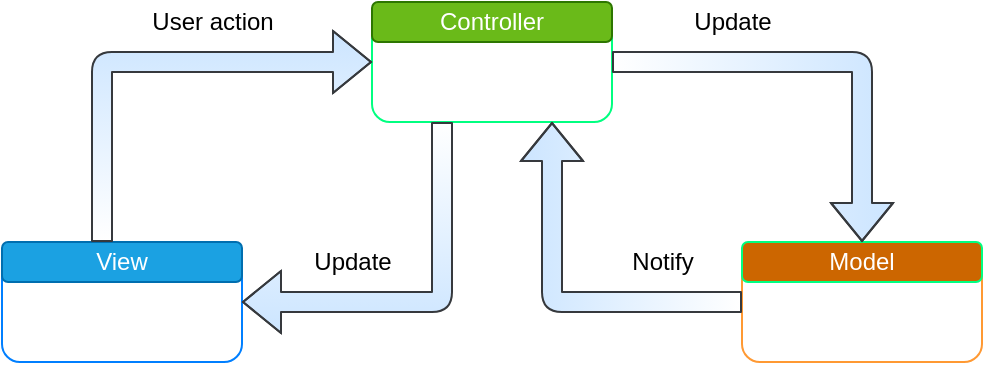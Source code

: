 <mxfile version="14.7.9" type="device"><diagram id="QQaULZdYmvNHW0vvswEJ" name="Page-1"><mxGraphModel dx="1422" dy="705" grid="1" gridSize="10" guides="1" tooltips="1" connect="1" arrows="1" fold="1" page="1" pageScale="1" pageWidth="850" pageHeight="1100" math="0" shadow="0"><root><mxCell id="0"/><mxCell id="1" parent="0"/><mxCell id="wUXcM2aKNY5GJfyF4rHP-1" value="" style="rounded=1;whiteSpace=wrap;html=1;strokeColor=#00FF80;" parent="1" vertex="1"><mxGeometry x="365" y="90" width="120" height="60" as="geometry"/></mxCell><mxCell id="wUXcM2aKNY5GJfyF4rHP-2" value="&lt;font color=&quot;#ffffff&quot;&gt;Controller&lt;/font&gt;" style="rounded=1;whiteSpace=wrap;html=1;strokeColor=#2D7600;fontColor=#ffffff;fillColor=#6ABA19;" parent="1" vertex="1"><mxGeometry x="365" y="90" width="120" height="20" as="geometry"/></mxCell><mxCell id="wUXcM2aKNY5GJfyF4rHP-3" value="" style="rounded=1;whiteSpace=wrap;html=1;strokeColor=#FF9933;" parent="1" vertex="1"><mxGeometry x="550" y="210" width="120" height="60" as="geometry"/></mxCell><mxCell id="wUXcM2aKNY5GJfyF4rHP-4" value="&lt;font color=&quot;#ffffff&quot;&gt;Model&lt;br&gt;&lt;/font&gt;" style="rounded=1;whiteSpace=wrap;html=1;strokeColor=#00FF80;fillColor=#CC6600;" parent="1" vertex="1"><mxGeometry x="550" y="210" width="120" height="20" as="geometry"/></mxCell><mxCell id="wUXcM2aKNY5GJfyF4rHP-5" value="" style="rounded=1;whiteSpace=wrap;html=1;strokeColor=#007FFF;" parent="1" vertex="1"><mxGeometry x="180" y="210" width="120" height="60" as="geometry"/></mxCell><mxCell id="wUXcM2aKNY5GJfyF4rHP-6" value="&lt;font color=&quot;#ffffff&quot;&gt;View&lt;br&gt;&lt;/font&gt;" style="rounded=1;whiteSpace=wrap;html=1;fillColor=#1ba1e2;strokeColor=#006EAF;fontColor=#ffffff;" parent="1" vertex="1"><mxGeometry x="180" y="210" width="120" height="20" as="geometry"/></mxCell><mxCell id="wUXcM2aKNY5GJfyF4rHP-7" value="" style="shape=flexArrow;endArrow=classic;html=1;fillColor=#cce5ff;strokeColor=#36393d;gradientColor=#ffffff;gradientDirection=south;entryX=0;entryY=0.5;entryDx=0;entryDy=0;" parent="1" target="wUXcM2aKNY5GJfyF4rHP-1" edge="1"><mxGeometry width="50" height="50" relative="1" as="geometry"><mxPoint x="230" y="210" as="sourcePoint"/><mxPoint x="360" y="130" as="targetPoint"/><Array as="points"><mxPoint x="230" y="120"/></Array></mxGeometry></mxCell><mxCell id="wUXcM2aKNY5GJfyF4rHP-8" value="" style="shape=flexArrow;endArrow=classic;html=1;fillColor=#cce5ff;strokeColor=#36393d;gradientColor=#ffffff;gradientDirection=north;entryX=1;entryY=0.5;entryDx=0;entryDy=0;" parent="1" target="wUXcM2aKNY5GJfyF4rHP-5" edge="1"><mxGeometry width="50" height="50" relative="1" as="geometry"><mxPoint x="400" y="150" as="sourcePoint"/><mxPoint x="390" y="290" as="targetPoint"/><Array as="points"><mxPoint x="400" y="180"/><mxPoint x="400" y="240"/></Array></mxGeometry></mxCell><mxCell id="wUXcM2aKNY5GJfyF4rHP-9" value="" style="shape=flexArrow;endArrow=classic;html=1;fillColor=#cce5ff;strokeColor=#36393d;gradientColor=#ffffff;gradientDirection=east;entryX=0.75;entryY=1;entryDx=0;entryDy=0;exitX=0;exitY=0.5;exitDx=0;exitDy=0;" parent="1" source="wUXcM2aKNY5GJfyF4rHP-3" target="wUXcM2aKNY5GJfyF4rHP-1" edge="1"><mxGeometry width="50" height="50" relative="1" as="geometry"><mxPoint x="460" y="282.98" as="sourcePoint"/><mxPoint x="595.96" y="200.0" as="targetPoint"/><Array as="points"><mxPoint x="455" y="240"/></Array></mxGeometry></mxCell><mxCell id="wUXcM2aKNY5GJfyF4rHP-10" value="" style="shape=flexArrow;endArrow=classic;html=1;fillColor=#cce5ff;strokeColor=#36393d;gradientColor=#ffffff;gradientDirection=west;exitX=1;exitY=0.5;exitDx=0;exitDy=0;entryX=0.5;entryY=0;entryDx=0;entryDy=0;" parent="1" source="wUXcM2aKNY5GJfyF4rHP-1" target="wUXcM2aKNY5GJfyF4rHP-4" edge="1"><mxGeometry width="50" height="50" relative="1" as="geometry"><mxPoint x="480" y="113" as="sourcePoint"/><mxPoint x="600" y="210" as="targetPoint"/><Array as="points"><mxPoint x="610" y="120"/></Array></mxGeometry></mxCell><mxCell id="wUXcM2aKNY5GJfyF4rHP-14" value="Update" style="text;html=1;align=center;verticalAlign=middle;resizable=0;points=[];autosize=1;strokeColor=none;" parent="1" vertex="1"><mxGeometry x="520" y="90" width="50" height="20" as="geometry"/></mxCell><mxCell id="wUXcM2aKNY5GJfyF4rHP-15" value="Notify" style="text;html=1;align=center;verticalAlign=middle;resizable=0;points=[];autosize=1;strokeColor=none;" parent="1" vertex="1"><mxGeometry x="485" y="210" width="50" height="20" as="geometry"/></mxCell><mxCell id="wUXcM2aKNY5GJfyF4rHP-16" value="User action" style="text;html=1;align=center;verticalAlign=middle;resizable=0;points=[];autosize=1;strokeColor=none;" parent="1" vertex="1"><mxGeometry x="245" y="90" width="80" height="20" as="geometry"/></mxCell><mxCell id="wUXcM2aKNY5GJfyF4rHP-17" value="Update" style="text;html=1;align=center;verticalAlign=middle;resizable=0;points=[];autosize=1;strokeColor=none;" parent="1" vertex="1"><mxGeometry x="330" y="210" width="50" height="20" as="geometry"/></mxCell></root></mxGraphModel></diagram></mxfile>